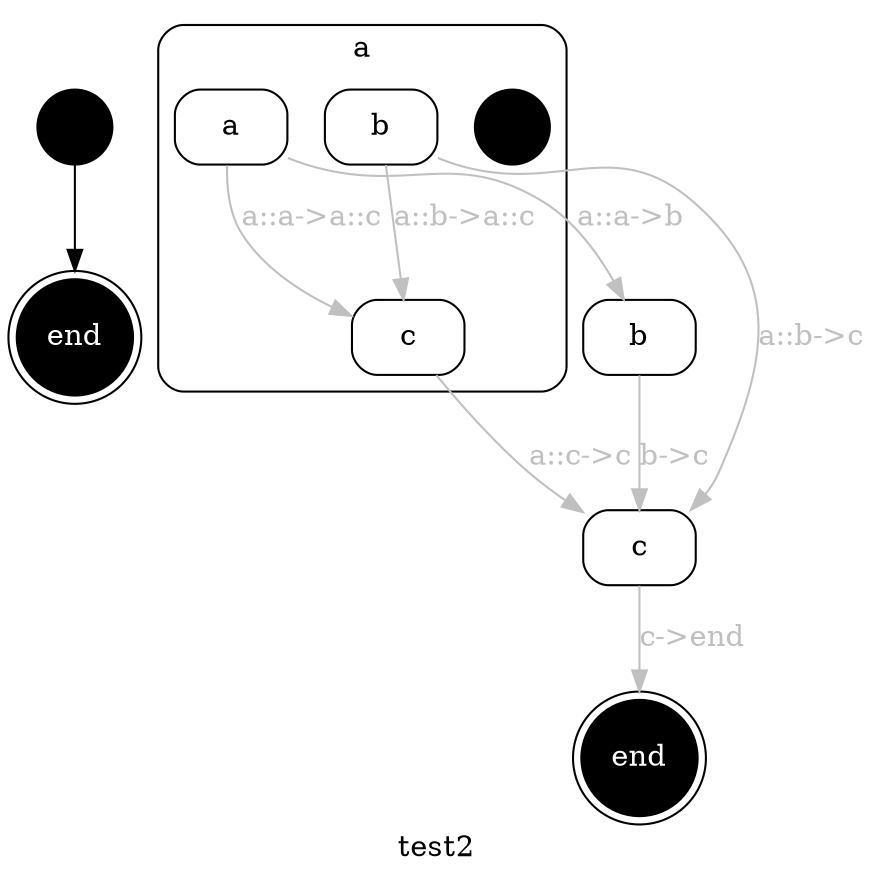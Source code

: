 
// {#<RedSteak::Statemachine test2>
digraph x1 {
  label="test2"; 
  node [ shape="circle", label="", style=filled, fillcolor=black ] x1_START; 

// #<RedSteak::State test2 a>

// {#<RedSteak::State test2 a>
subgraph cluster_x2 {
  label="a"; 
  shape="box"; 
  style="filled,rounded"; 
  fillcolor=white; 
  fontcolor=black; 
  node [ shape="circle", label="", style=filled, fillcolor=black ] x2_START; 

// #<RedSteak::State test2 a::a>
  node [ shape="box", label="a", style="filled,rounded", color=black, fillcolor=white, fontcolor=black ] x3;

// #<RedSteak::State test2 a::b>
  node [ shape="box", label="b", style="filled,rounded", color=black, fillcolor=white, fontcolor=black ] x4;

// #<RedSteak::State test2 a::c>
  node [ shape="box", label="c", style="filled,rounded", color=black, fillcolor=white, fontcolor=black ] x5;
}
// } #<RedSteak::State test2 a>

// #<RedSteak::State test2 b>
  node [ shape="box", label="b", style="filled,rounded", color=black, fillcolor=white, fontcolor=black ] x6;

// #<RedSteak::State test2 c>
  node [ shape="box", label="c", style="filled,rounded", color=black, fillcolor=white, fontcolor=black ] x7;

// #<RedSteak::State test2 end>
  node [ shape="doublecircle", label="end", style="filled,rounded", color=black, fillcolor=black, fontcolor=white ] x8;

// #<RedSteak::Transition :"a::a->b" a::a -> b>
x3 -> x6 [ label="a::a->b", color=gray, fontcolor=gray ];

// #<RedSteak::Transition :"a::a->a::c" a::a -> a::c>
x3 -> x5 [ label="a::a->a::c", color=gray, fontcolor=gray ];

// #<RedSteak::Transition :"a::b->c" a::b -> c>
x4 -> x7 [ label="a::b->c", color=gray, fontcolor=gray ];

// #<RedSteak::Transition :"a::b->a::c" a::b -> a::c>
x4 -> x5 [ label="a::b->a::c", color=gray, fontcolor=gray ];

// #<RedSteak::Transition :"a::c->c" a::c -> c>
x5 -> x7 [ label="a::c->c", color=gray, fontcolor=gray ];

// #<RedSteak::Transition :"b->c" b -> c>
x6 -> x7 [ label="b->c", color=gray, fontcolor=gray ];

// #<RedSteak::Transition :"c->end" c -> end>
x7 -> x8 [ label="c->end", color=gray, fontcolor=gray ];
x1_START -> x2;
}
// } #<RedSteak::Statemachine test2>
